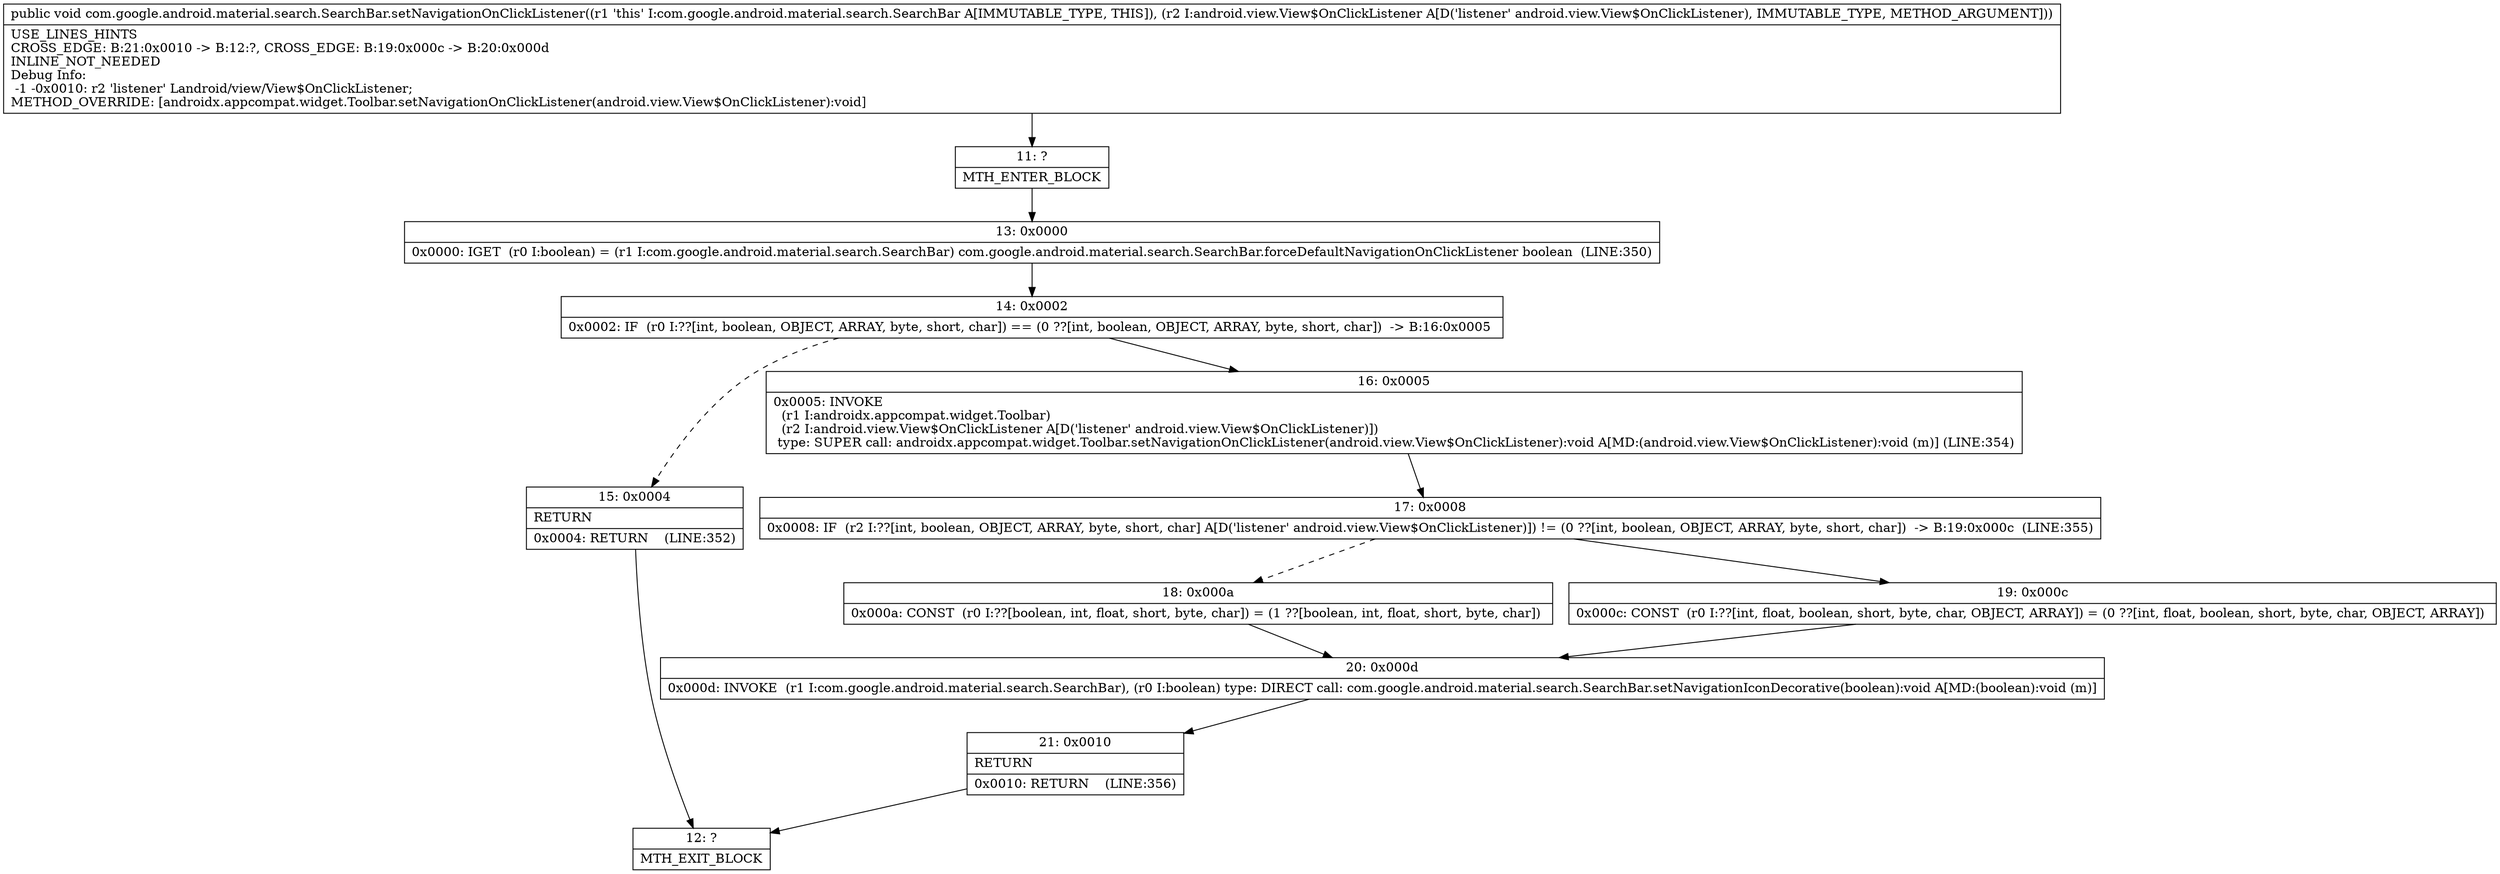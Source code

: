 digraph "CFG forcom.google.android.material.search.SearchBar.setNavigationOnClickListener(Landroid\/view\/View$OnClickListener;)V" {
Node_11 [shape=record,label="{11\:\ ?|MTH_ENTER_BLOCK\l}"];
Node_13 [shape=record,label="{13\:\ 0x0000|0x0000: IGET  (r0 I:boolean) = (r1 I:com.google.android.material.search.SearchBar) com.google.android.material.search.SearchBar.forceDefaultNavigationOnClickListener boolean  (LINE:350)\l}"];
Node_14 [shape=record,label="{14\:\ 0x0002|0x0002: IF  (r0 I:??[int, boolean, OBJECT, ARRAY, byte, short, char]) == (0 ??[int, boolean, OBJECT, ARRAY, byte, short, char])  \-\> B:16:0x0005 \l}"];
Node_15 [shape=record,label="{15\:\ 0x0004|RETURN\l|0x0004: RETURN    (LINE:352)\l}"];
Node_12 [shape=record,label="{12\:\ ?|MTH_EXIT_BLOCK\l}"];
Node_16 [shape=record,label="{16\:\ 0x0005|0x0005: INVOKE  \l  (r1 I:androidx.appcompat.widget.Toolbar)\l  (r2 I:android.view.View$OnClickListener A[D('listener' android.view.View$OnClickListener)])\l type: SUPER call: androidx.appcompat.widget.Toolbar.setNavigationOnClickListener(android.view.View$OnClickListener):void A[MD:(android.view.View$OnClickListener):void (m)] (LINE:354)\l}"];
Node_17 [shape=record,label="{17\:\ 0x0008|0x0008: IF  (r2 I:??[int, boolean, OBJECT, ARRAY, byte, short, char] A[D('listener' android.view.View$OnClickListener)]) != (0 ??[int, boolean, OBJECT, ARRAY, byte, short, char])  \-\> B:19:0x000c  (LINE:355)\l}"];
Node_18 [shape=record,label="{18\:\ 0x000a|0x000a: CONST  (r0 I:??[boolean, int, float, short, byte, char]) = (1 ??[boolean, int, float, short, byte, char]) \l}"];
Node_20 [shape=record,label="{20\:\ 0x000d|0x000d: INVOKE  (r1 I:com.google.android.material.search.SearchBar), (r0 I:boolean) type: DIRECT call: com.google.android.material.search.SearchBar.setNavigationIconDecorative(boolean):void A[MD:(boolean):void (m)]\l}"];
Node_21 [shape=record,label="{21\:\ 0x0010|RETURN\l|0x0010: RETURN    (LINE:356)\l}"];
Node_19 [shape=record,label="{19\:\ 0x000c|0x000c: CONST  (r0 I:??[int, float, boolean, short, byte, char, OBJECT, ARRAY]) = (0 ??[int, float, boolean, short, byte, char, OBJECT, ARRAY]) \l}"];
MethodNode[shape=record,label="{public void com.google.android.material.search.SearchBar.setNavigationOnClickListener((r1 'this' I:com.google.android.material.search.SearchBar A[IMMUTABLE_TYPE, THIS]), (r2 I:android.view.View$OnClickListener A[D('listener' android.view.View$OnClickListener), IMMUTABLE_TYPE, METHOD_ARGUMENT]))  | USE_LINES_HINTS\lCROSS_EDGE: B:21:0x0010 \-\> B:12:?, CROSS_EDGE: B:19:0x000c \-\> B:20:0x000d\lINLINE_NOT_NEEDED\lDebug Info:\l  \-1 \-0x0010: r2 'listener' Landroid\/view\/View$OnClickListener;\lMETHOD_OVERRIDE: [androidx.appcompat.widget.Toolbar.setNavigationOnClickListener(android.view.View$OnClickListener):void]\l}"];
MethodNode -> Node_11;Node_11 -> Node_13;
Node_13 -> Node_14;
Node_14 -> Node_15[style=dashed];
Node_14 -> Node_16;
Node_15 -> Node_12;
Node_16 -> Node_17;
Node_17 -> Node_18[style=dashed];
Node_17 -> Node_19;
Node_18 -> Node_20;
Node_20 -> Node_21;
Node_21 -> Node_12;
Node_19 -> Node_20;
}

